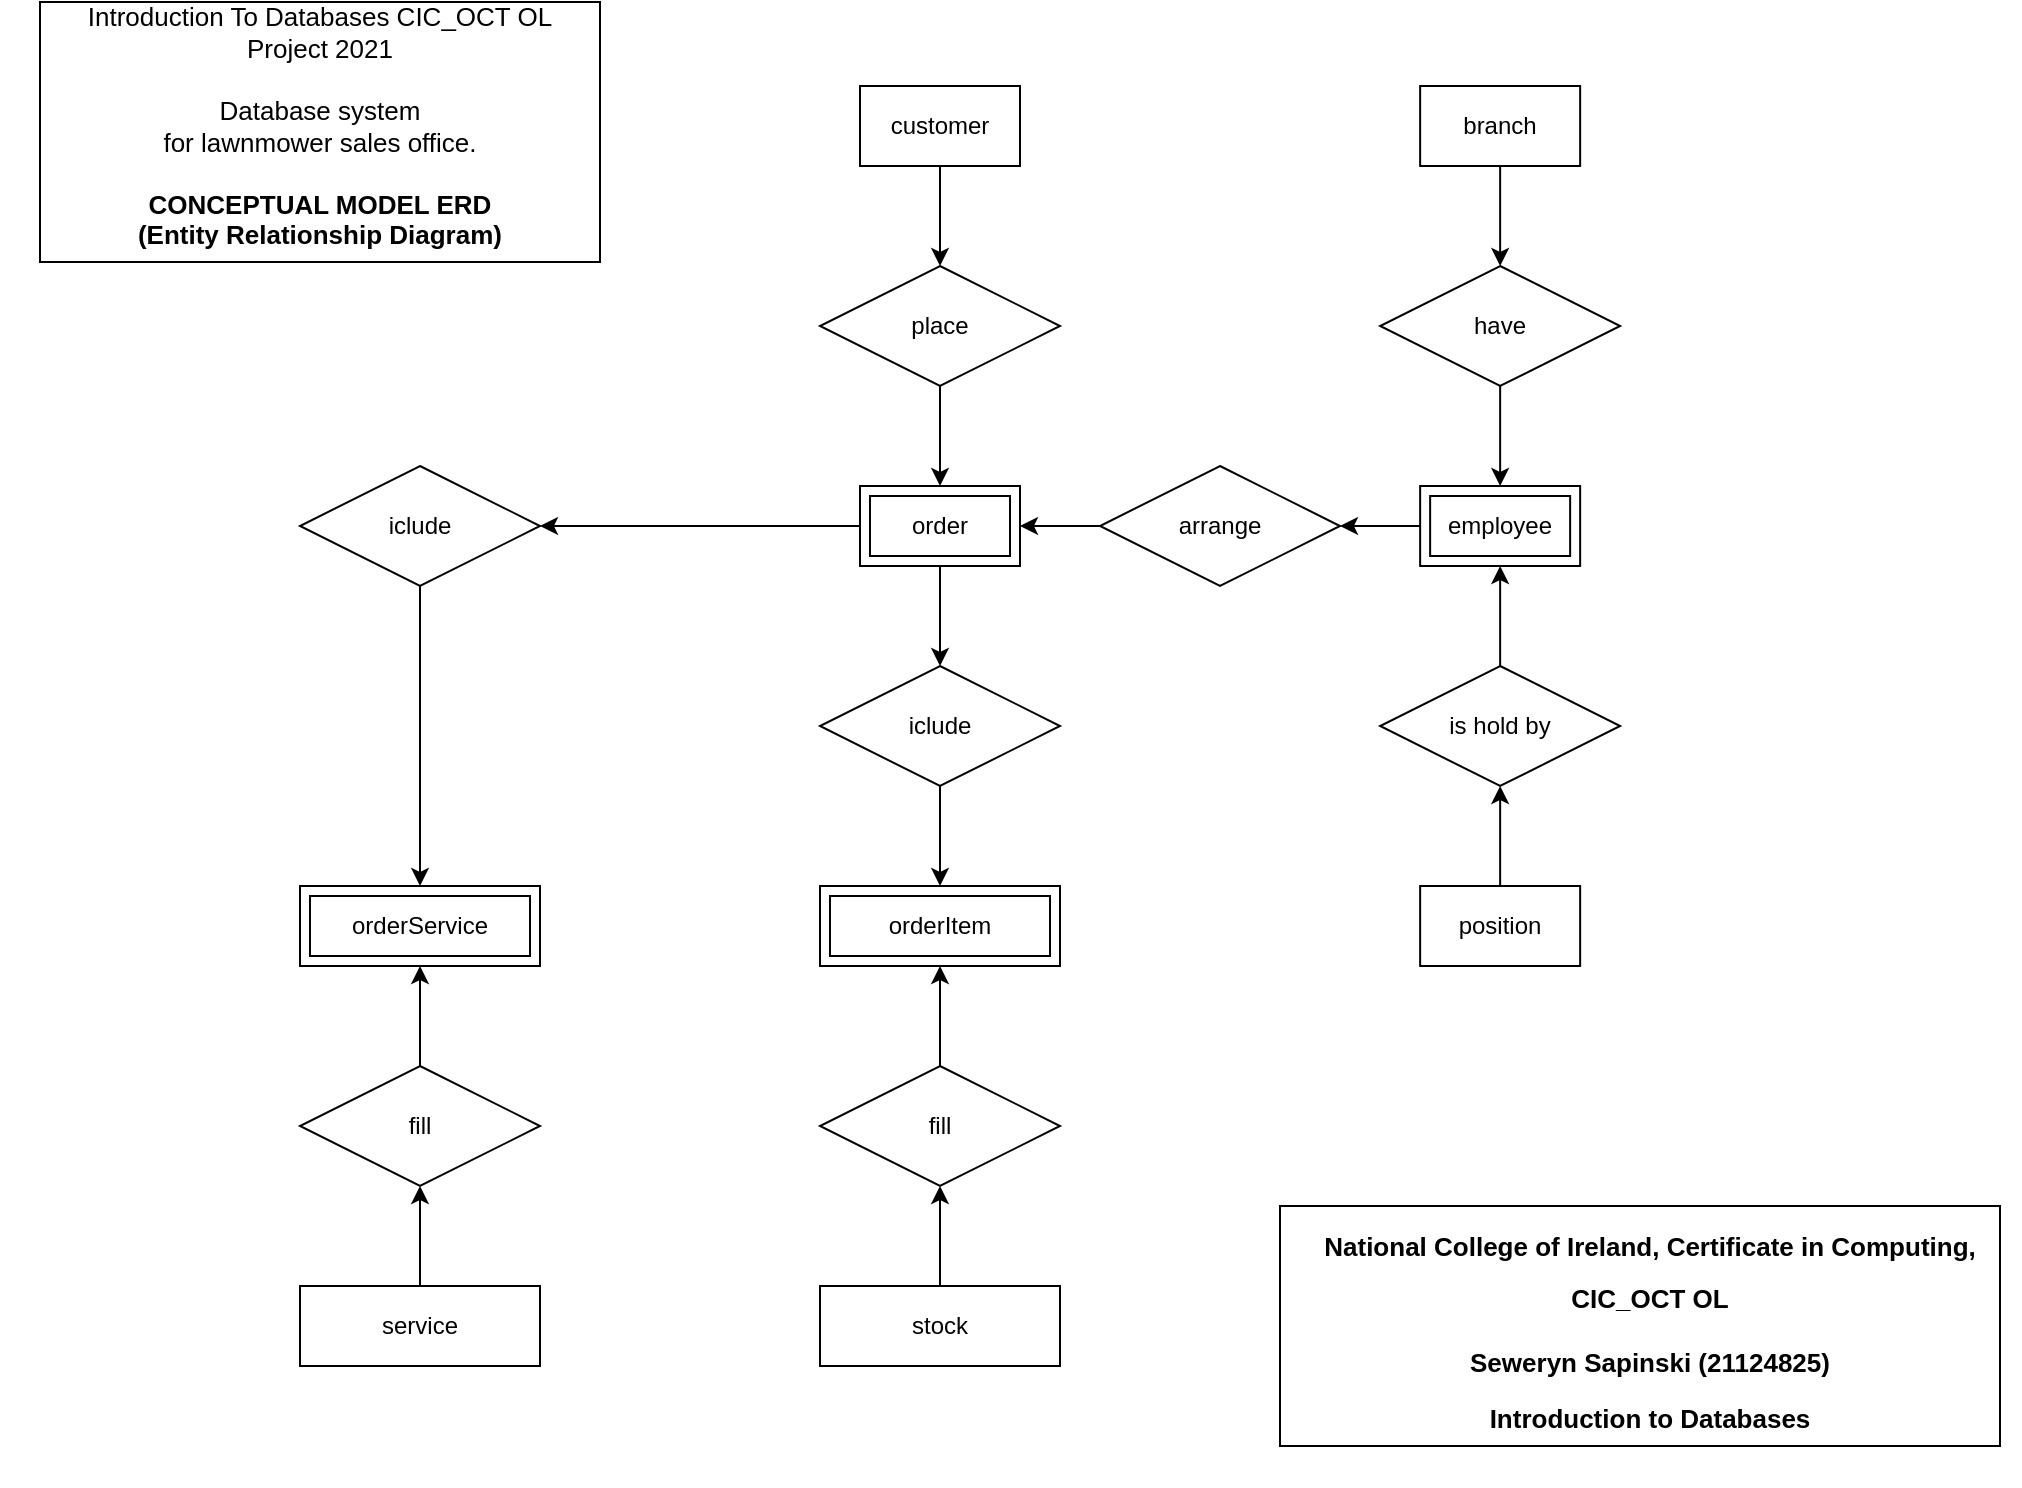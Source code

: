 <mxfile version="15.8.7" type="device"><diagram id="R2lEEEUBdFMjLlhIrx00" name="Page-1"><mxGraphModel dx="1673" dy="1029" grid="1" gridSize="10" guides="1" tooltips="1" connect="1" arrows="1" fold="1" page="1" pageScale="1" pageWidth="1100" pageHeight="850" math="0" shadow="0" extFonts="Permanent Marker^https://fonts.googleapis.com/css?family=Permanent+Marker"><root><mxCell id="0"/><mxCell id="1" parent="0"/><mxCell id="511QN6GE97OmyNIkKYML-43" value="" style="edgeStyle=orthogonalEdgeStyle;rounded=0;orthogonalLoop=1;jettySize=auto;html=1;" edge="1" source="511QN6GE97OmyNIkKYML-44" target="511QN6GE97OmyNIkKYML-52" parent="1"><mxGeometry relative="1" as="geometry"/></mxCell><mxCell id="511QN6GE97OmyNIkKYML-44" value="branch" style="whiteSpace=wrap;html=1;align=center;" vertex="1" parent="1"><mxGeometry x="760.07" y="80" width="80" height="40" as="geometry"/></mxCell><mxCell id="511QN6GE97OmyNIkKYML-45" value="" style="edgeStyle=orthogonalEdgeStyle;rounded=0;orthogonalLoop=1;jettySize=auto;html=1;" edge="1" source="511QN6GE97OmyNIkKYML-46" target="511QN6GE97OmyNIkKYML-54" parent="1"><mxGeometry relative="1" as="geometry"/></mxCell><mxCell id="511QN6GE97OmyNIkKYML-46" value="position" style="whiteSpace=wrap;html=1;align=center;" vertex="1" parent="1"><mxGeometry x="760.07" y="480" width="80" height="40" as="geometry"/></mxCell><mxCell id="511QN6GE97OmyNIkKYML-47" value="" style="edgeStyle=orthogonalEdgeStyle;rounded=0;orthogonalLoop=1;jettySize=auto;html=1;" edge="1" source="511QN6GE97OmyNIkKYML-48" target="511QN6GE97OmyNIkKYML-66" parent="1"><mxGeometry relative="1" as="geometry"/></mxCell><mxCell id="511QN6GE97OmyNIkKYML-48" value="service" style="whiteSpace=wrap;html=1;align=center;" vertex="1" parent="1"><mxGeometry x="200" y="680" width="120" height="40" as="geometry"/></mxCell><mxCell id="511QN6GE97OmyNIkKYML-49" value="" style="edgeStyle=orthogonalEdgeStyle;rounded=0;orthogonalLoop=1;jettySize=auto;html=1;" edge="1" source="511QN6GE97OmyNIkKYML-50" target="511QN6GE97OmyNIkKYML-62" parent="1"><mxGeometry relative="1" as="geometry"/></mxCell><mxCell id="511QN6GE97OmyNIkKYML-50" value="customer" style="whiteSpace=wrap;html=1;align=center;" vertex="1" parent="1"><mxGeometry x="480" y="80" width="80" height="40" as="geometry"/></mxCell><mxCell id="511QN6GE97OmyNIkKYML-51" value="" style="edgeStyle=orthogonalEdgeStyle;rounded=0;orthogonalLoop=1;jettySize=auto;html=1;" edge="1" source="511QN6GE97OmyNIkKYML-52" parent="1" target="511QN6GE97OmyNIkKYML-56"><mxGeometry relative="1" as="geometry"><mxPoint x="505.07" y="460" as="targetPoint"/></mxGeometry></mxCell><mxCell id="511QN6GE97OmyNIkKYML-52" value="have" style="shape=rhombus;perimeter=rhombusPerimeter;whiteSpace=wrap;html=1;align=center;" vertex="1" parent="1"><mxGeometry x="740.07" y="170" width="120" height="60" as="geometry"/></mxCell><mxCell id="511QN6GE97OmyNIkKYML-53" value="" style="edgeStyle=orthogonalEdgeStyle;rounded=0;orthogonalLoop=1;jettySize=auto;html=1;entryX=0.5;entryY=1;entryDx=0;entryDy=0;" edge="1" source="511QN6GE97OmyNIkKYML-54" parent="1" target="511QN6GE97OmyNIkKYML-56"><mxGeometry relative="1" as="geometry"><mxPoint x="585.07" y="460" as="targetPoint"/></mxGeometry></mxCell><mxCell id="511QN6GE97OmyNIkKYML-54" value="is hold by" style="shape=rhombus;perimeter=rhombusPerimeter;whiteSpace=wrap;html=1;align=center;" vertex="1" parent="1"><mxGeometry x="740.07" y="370" width="120" height="60" as="geometry"/></mxCell><mxCell id="511QN6GE97OmyNIkKYML-55" value="" style="edgeStyle=orthogonalEdgeStyle;rounded=0;orthogonalLoop=1;jettySize=auto;html=1;entryX=1;entryY=0.5;entryDx=0;entryDy=0;" edge="1" source="511QN6GE97OmyNIkKYML-56" target="511QN6GE97OmyNIkKYML-60" parent="1"><mxGeometry relative="1" as="geometry"><mxPoint x="740.001" y="300.034" as="targetPoint"/></mxGeometry></mxCell><mxCell id="511QN6GE97OmyNIkKYML-56" value="employee" style="shape=ext;margin=3;double=1;whiteSpace=wrap;html=1;align=center;" vertex="1" parent="1"><mxGeometry x="760.07" y="280" width="80" height="40" as="geometry"/></mxCell><mxCell id="511QN6GE97OmyNIkKYML-57" value="" style="edgeStyle=orthogonalEdgeStyle;rounded=0;orthogonalLoop=1;jettySize=auto;html=1;" edge="1" source="511QN6GE97OmyNIkKYML-58" target="511QN6GE97OmyNIkKYML-64" parent="1"><mxGeometry relative="1" as="geometry"/></mxCell><mxCell id="511QN6GE97OmyNIkKYML-81" value="" style="edgeStyle=orthogonalEdgeStyle;rounded=0;orthogonalLoop=1;jettySize=auto;html=1;" edge="1" parent="1" source="511QN6GE97OmyNIkKYML-58" target="511QN6GE97OmyNIkKYML-75"><mxGeometry relative="1" as="geometry"/></mxCell><mxCell id="511QN6GE97OmyNIkKYML-58" value="order" style="shape=ext;margin=3;double=1;whiteSpace=wrap;html=1;align=center;" vertex="1" parent="1"><mxGeometry x="480" y="280" width="80" height="40" as="geometry"/></mxCell><mxCell id="511QN6GE97OmyNIkKYML-59" value="" style="edgeStyle=orthogonalEdgeStyle;rounded=0;orthogonalLoop=1;jettySize=auto;html=1;" edge="1" source="511QN6GE97OmyNIkKYML-60" target="511QN6GE97OmyNIkKYML-58" parent="1"><mxGeometry relative="1" as="geometry"/></mxCell><mxCell id="511QN6GE97OmyNIkKYML-60" value="arrange" style="shape=rhombus;perimeter=rhombusPerimeter;whiteSpace=wrap;html=1;align=center;" vertex="1" parent="1"><mxGeometry x="600" y="270" width="120" height="60" as="geometry"/></mxCell><mxCell id="511QN6GE97OmyNIkKYML-61" value="" style="edgeStyle=orthogonalEdgeStyle;rounded=0;orthogonalLoop=1;jettySize=auto;html=1;" edge="1" source="511QN6GE97OmyNIkKYML-62" target="511QN6GE97OmyNIkKYML-58" parent="1"><mxGeometry relative="1" as="geometry"/></mxCell><mxCell id="511QN6GE97OmyNIkKYML-62" value="place" style="shape=rhombus;perimeter=rhombusPerimeter;whiteSpace=wrap;html=1;align=center;" vertex="1" parent="1"><mxGeometry x="460" y="170" width="120" height="60" as="geometry"/></mxCell><mxCell id="511QN6GE97OmyNIkKYML-63" value="" style="edgeStyle=orthogonalEdgeStyle;rounded=0;orthogonalLoop=1;jettySize=auto;html=1;" edge="1" source="511QN6GE97OmyNIkKYML-64" target="511QN6GE97OmyNIkKYML-67" parent="1"><mxGeometry relative="1" as="geometry"/></mxCell><mxCell id="511QN6GE97OmyNIkKYML-64" value="iclude" style="shape=rhombus;perimeter=rhombusPerimeter;whiteSpace=wrap;html=1;align=center;" vertex="1" parent="1"><mxGeometry x="200" y="270" width="120" height="60" as="geometry"/></mxCell><mxCell id="511QN6GE97OmyNIkKYML-65" value="" style="edgeStyle=orthogonalEdgeStyle;rounded=0;orthogonalLoop=1;jettySize=auto;html=1;" edge="1" source="511QN6GE97OmyNIkKYML-66" target="511QN6GE97OmyNIkKYML-67" parent="1"><mxGeometry relative="1" as="geometry"/></mxCell><mxCell id="511QN6GE97OmyNIkKYML-66" value="fill" style="shape=rhombus;perimeter=rhombusPerimeter;whiteSpace=wrap;html=1;align=center;" vertex="1" parent="1"><mxGeometry x="200" y="570" width="120" height="60" as="geometry"/></mxCell><mxCell id="511QN6GE97OmyNIkKYML-67" value="orderService" style="shape=ext;margin=3;double=1;whiteSpace=wrap;html=1;align=center;" vertex="1" parent="1"><mxGeometry x="200" y="480" width="120" height="40" as="geometry"/></mxCell><mxCell id="511QN6GE97OmyNIkKYML-72" value="" style="edgeStyle=orthogonalEdgeStyle;rounded=0;orthogonalLoop=1;jettySize=auto;html=1;" edge="1" source="511QN6GE97OmyNIkKYML-73" target="511QN6GE97OmyNIkKYML-77" parent="1"><mxGeometry relative="1" as="geometry"/></mxCell><mxCell id="511QN6GE97OmyNIkKYML-73" value="stock" style="whiteSpace=wrap;html=1;align=center;" vertex="1" parent="1"><mxGeometry x="460" y="680" width="120" height="40" as="geometry"/></mxCell><mxCell id="511QN6GE97OmyNIkKYML-74" value="" style="edgeStyle=orthogonalEdgeStyle;rounded=0;orthogonalLoop=1;jettySize=auto;html=1;" edge="1" source="511QN6GE97OmyNIkKYML-75" target="511QN6GE97OmyNIkKYML-78" parent="1"><mxGeometry relative="1" as="geometry"/></mxCell><mxCell id="511QN6GE97OmyNIkKYML-75" value="iclude" style="shape=rhombus;perimeter=rhombusPerimeter;whiteSpace=wrap;html=1;align=center;" vertex="1" parent="1"><mxGeometry x="460" y="370" width="120" height="60" as="geometry"/></mxCell><mxCell id="511QN6GE97OmyNIkKYML-76" value="" style="edgeStyle=orthogonalEdgeStyle;rounded=0;orthogonalLoop=1;jettySize=auto;html=1;" edge="1" source="511QN6GE97OmyNIkKYML-77" target="511QN6GE97OmyNIkKYML-78" parent="1"><mxGeometry relative="1" as="geometry"/></mxCell><mxCell id="511QN6GE97OmyNIkKYML-77" value="fill" style="shape=rhombus;perimeter=rhombusPerimeter;whiteSpace=wrap;html=1;align=center;" vertex="1" parent="1"><mxGeometry x="460" y="570" width="120" height="60" as="geometry"/></mxCell><mxCell id="511QN6GE97OmyNIkKYML-78" value="orderItem" style="shape=ext;margin=3;double=1;whiteSpace=wrap;html=1;align=center;" vertex="1" parent="1"><mxGeometry x="460" y="480" width="120" height="40" as="geometry"/></mxCell><mxCell id="511QN6GE97OmyNIkKYML-83" value="&lt;p class=&quot;MsoNormal&quot; style=&quot;margin-bottom: 4pt ; line-height: 1 ; font-size: 13px&quot;&gt;&lt;b&gt;&lt;font style=&quot;font-size: 13px&quot;&gt;National College of Ireland, Certificate in Computing,&lt;br&gt;&lt;/font&gt;&lt;/b&gt;&lt;/p&gt;&lt;p&gt;&lt;b&gt;&lt;font style=&quot;font-size: 13px&quot;&gt;CIC_OCT OL&lt;/font&gt;&lt;/b&gt;&lt;font style=&quot;font-size: 13px&quot;&gt;&lt;br&gt;&lt;/font&gt;&lt;font style=&quot;font-size: 13px&quot;&gt;&lt;br&gt;&lt;/font&gt;&lt;b&gt;&lt;font style=&quot;font-size: 13px&quot;&gt;Seweryn Sapinski (21124825)&lt;/font&gt;&lt;/b&gt;&lt;/p&gt;&lt;p&gt;&lt;/p&gt;&lt;p class=&quot;MsoNormal&quot; style=&quot;margin-bottom: 4pt ; line-height: normal ; font-size: 13px&quot;&gt;&lt;b&gt;&lt;font style=&quot;font-size: 13px&quot;&gt;Introduction to Databases&lt;/font&gt;&lt;/b&gt;&lt;/p&gt;" style="text;html=1;strokeColor=none;fillColor=none;align=center;verticalAlign=middle;whiteSpace=wrap;rounded=0;shadow=0;glass=0;sketch=0;" vertex="1" parent="1"><mxGeometry x="690" y="620" width="370" height="160" as="geometry"/></mxCell><mxCell id="511QN6GE97OmyNIkKYML-84" value="Introduction To Databases CIC_OCT OL&lt;br&gt;Project 2021&lt;br&gt;&lt;br&gt;Database system &lt;br&gt;for lawnmower sales office.&lt;br&gt;&lt;br&gt;&lt;b&gt;CONCEPTUAL MODEL ERD&lt;br&gt;(Entity Relationship Diagram)&lt;br&gt;&lt;/b&gt;" style="text;html=1;strokeColor=none;fillColor=none;align=center;verticalAlign=middle;whiteSpace=wrap;rounded=0;shadow=0;glass=0;sketch=0;fontSize=13;" vertex="1" parent="1"><mxGeometry x="50" y="42.5" width="320" height="115" as="geometry"/></mxCell><mxCell id="511QN6GE97OmyNIkKYML-86" value="" style="rounded=0;whiteSpace=wrap;html=1;shadow=0;glass=0;sketch=0;fontSize=13;fillColor=none;" vertex="1" parent="1"><mxGeometry x="70" y="38" width="280" height="130" as="geometry"/></mxCell><mxCell id="511QN6GE97OmyNIkKYML-87" value="" style="rounded=0;whiteSpace=wrap;html=1;shadow=0;glass=0;sketch=0;fontSize=13;fillColor=none;" vertex="1" parent="1"><mxGeometry x="690" y="640" width="360" height="120" as="geometry"/></mxCell></root></mxGraphModel></diagram></mxfile>